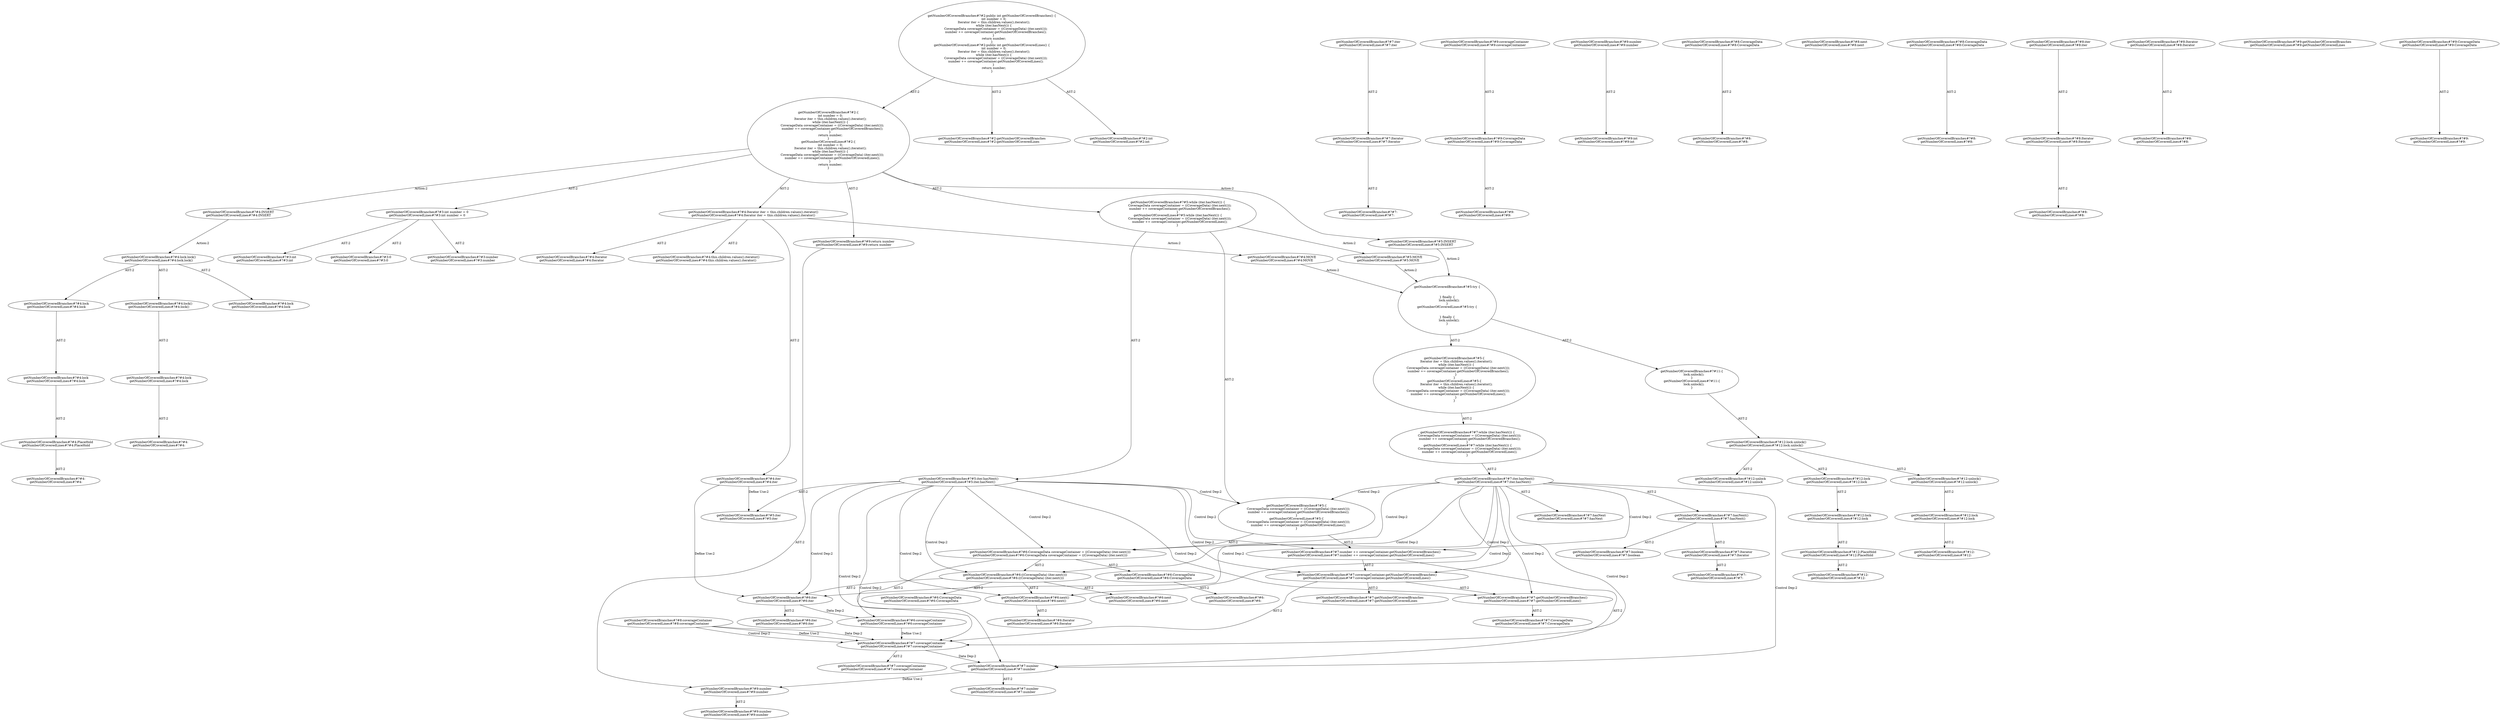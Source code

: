 digraph "Pattern" {
0 [label="getNumberOfCoveredBranches#?#4:INSERT
getNumberOfCoveredLines#?#4:INSERT" shape=ellipse]
1 [label="getNumberOfCoveredBranches#?#2:\{
    int number = 0;
    Iterator iter = this.children.values().iterator();
    while (iter.hasNext()) \{
        CoverageData coverageContainer = ((CoverageData) (iter.next()));
        number += coverageContainer.getNumberOfCoveredBranches();
    \} 
    return number;
\}
getNumberOfCoveredLines#?#2:\{
    int number = 0;
    Iterator iter = this.children.values().iterator();
    while (iter.hasNext()) \{
        CoverageData coverageContainer = ((CoverageData) (iter.next()));
        number += coverageContainer.getNumberOfCoveredLines();
    \} 
    return number;
\}" shape=ellipse]
2 [label="getNumberOfCoveredBranches#?#2:public int getNumberOfCoveredBranches() \{
    int number = 0;
    Iterator iter = this.children.values().iterator();
    while (iter.hasNext()) \{
        CoverageData coverageContainer = ((CoverageData) (iter.next()));
        number += coverageContainer.getNumberOfCoveredBranches();
    \} 
    return number;
\}
getNumberOfCoveredLines#?#2:public int getNumberOfCoveredLines() \{
    int number = 0;
    Iterator iter = this.children.values().iterator();
    while (iter.hasNext()) \{
        CoverageData coverageContainer = ((CoverageData) (iter.next()));
        number += coverageContainer.getNumberOfCoveredLines();
    \} 
    return number;
\}" shape=ellipse]
3 [label="getNumberOfCoveredBranches#?#2:getNumberOfCoveredBranches
getNumberOfCoveredLines#?#2:getNumberOfCoveredLines" shape=ellipse]
4 [label="getNumberOfCoveredBranches#?#2:int
getNumberOfCoveredLines#?#2:int" shape=ellipse]
5 [label="getNumberOfCoveredBranches#?#3:int number = 0
getNumberOfCoveredLines#?#3:int number = 0" shape=ellipse]
6 [label="getNumberOfCoveredBranches#?#3:number
getNumberOfCoveredLines#?#3:number" shape=ellipse]
7 [label="getNumberOfCoveredBranches#?#3:int
getNumberOfCoveredLines#?#3:int" shape=ellipse]
8 [label="getNumberOfCoveredBranches#?#3:0
getNumberOfCoveredLines#?#3:0" shape=ellipse]
9 [label="getNumberOfCoveredBranches#?#4:Iterator iter = this.children.values().iterator()
getNumberOfCoveredLines#?#4:Iterator iter = this.children.values().iterator()" shape=ellipse]
10 [label="getNumberOfCoveredBranches#?#4:iter
getNumberOfCoveredLines#?#4:iter" shape=ellipse]
11 [label="getNumberOfCoveredBranches#?#4:Iterator
getNumberOfCoveredLines#?#4:Iterator" shape=ellipse]
12 [label="getNumberOfCoveredBranches#?#4:this.children.values().iterator()
getNumberOfCoveredLines#?#4:this.children.values().iterator()" shape=ellipse]
13 [label="getNumberOfCoveredBranches#?#4:MOVE
getNumberOfCoveredLines#?#4:MOVE" shape=ellipse]
14 [label="getNumberOfCoveredBranches#?#5:try \{


\} finally \{
    lock.unlock();
\}
getNumberOfCoveredLines#?#5:try \{


\} finally \{
    lock.unlock();
\}" shape=ellipse]
15 [label="getNumberOfCoveredBranches#?#5:\{
    Iterator iter = this.children.values().iterator();
    while (iter.hasNext()) \{
        CoverageData coverageContainer = ((CoverageData) (iter.next()));
        number += coverageContainer.getNumberOfCoveredBranches();
    \} 
\}
getNumberOfCoveredLines#?#5:\{
    Iterator iter = this.children.values().iterator();
    while (iter.hasNext()) \{
        CoverageData coverageContainer = ((CoverageData) (iter.next()));
        number += coverageContainer.getNumberOfCoveredLines();
    \} 
\}" shape=ellipse]
16 [label="getNumberOfCoveredBranches#?#7:while (iter.hasNext()) \{
    CoverageData coverageContainer = ((CoverageData) (iter.next()));
    number += coverageContainer.getNumberOfCoveredBranches();
\} 
getNumberOfCoveredLines#?#7:while (iter.hasNext()) \{
    CoverageData coverageContainer = ((CoverageData) (iter.next()));
    number += coverageContainer.getNumberOfCoveredLines();
\} " shape=ellipse]
17 [label="getNumberOfCoveredBranches#?#7:iter.hasNext()
getNumberOfCoveredLines#?#7:iter.hasNext()" shape=ellipse]
18 [label="getNumberOfCoveredBranches#?#7:hasNext
getNumberOfCoveredLines#?#7:hasNext" shape=ellipse]
19 [label="getNumberOfCoveredBranches#?#5:iter
getNumberOfCoveredLines#?#5:iter" shape=ellipse]
20 [label="getNumberOfCoveredBranches#?#7:iter
getNumberOfCoveredLines#?#7:iter" shape=ellipse]
21 [label="getNumberOfCoveredBranches#?#7:Iterator
getNumberOfCoveredLines#?#7:Iterator" shape=ellipse]
22 [label="getNumberOfCoveredBranches#?#7:
getNumberOfCoveredLines#?#7:" shape=ellipse]
23 [label="getNumberOfCoveredBranches#?#7:hasNext()
getNumberOfCoveredLines#?#7:hasNext()" shape=ellipse]
24 [label="getNumberOfCoveredBranches#?#7:Iterator
getNumberOfCoveredLines#?#7:Iterator" shape=ellipse]
25 [label="getNumberOfCoveredBranches#?#7:
getNumberOfCoveredLines#?#7:" shape=ellipse]
26 [label="getNumberOfCoveredBranches#?#7:boolean
getNumberOfCoveredLines#?#7:boolean" shape=ellipse]
27 [label="getNumberOfCoveredBranches#?#5:\{
    CoverageData coverageContainer = ((CoverageData) (iter.next()));
    number += coverageContainer.getNumberOfCoveredBranches();
\}
getNumberOfCoveredLines#?#5:\{
    CoverageData coverageContainer = ((CoverageData) (iter.next()));
    number += coverageContainer.getNumberOfCoveredLines();
\}" shape=ellipse]
28 [label="getNumberOfCoveredBranches#?#6:CoverageData coverageContainer = ((CoverageData) (iter.next()))
getNumberOfCoveredLines#?#6:CoverageData coverageContainer = ((CoverageData) (iter.next()))" shape=ellipse]
29 [label="getNumberOfCoveredBranches#?#8:coverageContainer
getNumberOfCoveredLines#?#8:coverageContainer" shape=ellipse]
30 [label="getNumberOfCoveredBranches#?#7:coverageContainer
getNumberOfCoveredLines#?#7:coverageContainer" shape=ellipse]
31 [label="getNumberOfCoveredBranches#?#9:coverageContainer
getNumberOfCoveredLines#?#9:coverageContainer" shape=ellipse]
32 [label="getNumberOfCoveredBranches#?#9:CoverageData
getNumberOfCoveredLines#?#9:CoverageData" shape=ellipse]
33 [label="getNumberOfCoveredBranches#?#9:
getNumberOfCoveredLines#?#9:" shape=ellipse]
34 [label="getNumberOfCoveredBranches#?#7:number
getNumberOfCoveredLines#?#7:number" shape=ellipse]
35 [label="getNumberOfCoveredBranches#?#9:number
getNumberOfCoveredLines#?#9:number" shape=ellipse]
36 [label="getNumberOfCoveredBranches#?#9:int
getNumberOfCoveredLines#?#9:int" shape=ellipse]
37 [label="getNumberOfCoveredBranches#?#9:number
getNumberOfCoveredLines#?#9:number" shape=ellipse]
38 [label="getNumberOfCoveredBranches#?#9:number
getNumberOfCoveredLines#?#9:number" shape=ellipse]
39 [label="getNumberOfCoveredBranches#?#7:number
getNumberOfCoveredLines#?#7:number" shape=ellipse]
40 [label="getNumberOfCoveredBranches#?#7:coverageContainer
getNumberOfCoveredLines#?#7:coverageContainer" shape=ellipse]
41 [label="getNumberOfCoveredBranches#?#8:CoverageData
getNumberOfCoveredLines#?#8:CoverageData" shape=ellipse]
42 [label="getNumberOfCoveredBranches#?#8:
getNumberOfCoveredLines#?#8:" shape=ellipse]
43 [label="getNumberOfCoveredBranches#?#6:((CoverageData) (iter.next()))
getNumberOfCoveredLines#?#6:((CoverageData) (iter.next()))" shape=ellipse]
44 [label="getNumberOfCoveredBranches#?#8:next
getNumberOfCoveredLines#?#8:next" shape=ellipse]
45 [label="getNumberOfCoveredBranches#?#8:CoverageData
getNumberOfCoveredLines#?#8:CoverageData" shape=ellipse]
46 [label="getNumberOfCoveredBranches#?#8:
getNumberOfCoveredLines#?#8:" shape=ellipse]
47 [label="getNumberOfCoveredBranches#?#6:iter
getNumberOfCoveredLines#?#6:iter" shape=ellipse]
48 [label="getNumberOfCoveredBranches#?#8:iter
getNumberOfCoveredLines#?#8:iter" shape=ellipse]
49 [label="getNumberOfCoveredBranches#?#8:Iterator
getNumberOfCoveredLines#?#8:Iterator" shape=ellipse]
50 [label="getNumberOfCoveredBranches#?#8:
getNumberOfCoveredLines#?#8:" shape=ellipse]
51 [label="getNumberOfCoveredBranches#?#6:next()
getNumberOfCoveredLines#?#6:next()" shape=ellipse]
52 [label="getNumberOfCoveredBranches#?#8:Iterator
getNumberOfCoveredLines#?#8:Iterator" shape=ellipse]
53 [label="getNumberOfCoveredBranches#?#8:
getNumberOfCoveredLines#?#8:" shape=ellipse]
54 [label="getNumberOfCoveredBranches#?#7:number += coverageContainer.getNumberOfCoveredBranches()
getNumberOfCoveredLines#?#7:number += coverageContainer.getNumberOfCoveredLines()" shape=ellipse]
55 [label="getNumberOfCoveredBranches#?#7:coverageContainer.getNumberOfCoveredBranches()
getNumberOfCoveredLines#?#7:coverageContainer.getNumberOfCoveredLines()" shape=ellipse]
56 [label="getNumberOfCoveredBranches#?#9:getNumberOfCoveredBranches
getNumberOfCoveredLines#?#9:getNumberOfCoveredLines" shape=ellipse]
57 [label="getNumberOfCoveredBranches#?#7:getNumberOfCoveredBranches()
getNumberOfCoveredLines#?#7:getNumberOfCoveredLines()" shape=ellipse]
58 [label="getNumberOfCoveredBranches#?#9:CoverageData
getNumberOfCoveredLines#?#9:CoverageData" shape=ellipse]
59 [label="getNumberOfCoveredBranches#?#9:
getNumberOfCoveredLines#?#9:" shape=ellipse]
60 [label="getNumberOfCoveredBranches#?#6:coverageContainer
getNumberOfCoveredLines#?#6:coverageContainer" shape=ellipse]
61 [label="getNumberOfCoveredBranches#?#6:CoverageData
getNumberOfCoveredLines#?#6:CoverageData" shape=ellipse]
62 [label="getNumberOfCoveredBranches#?#6:
getNumberOfCoveredLines#?#6:" shape=ellipse]
63 [label="getNumberOfCoveredBranches#?#6:next
getNumberOfCoveredLines#?#6:next" shape=ellipse]
64 [label="getNumberOfCoveredBranches#?#6:CoverageData
getNumberOfCoveredLines#?#6:CoverageData" shape=ellipse]
65 [label="getNumberOfCoveredBranches#?#6:iter
getNumberOfCoveredLines#?#6:iter" shape=ellipse]
66 [label="getNumberOfCoveredBranches#?#6:Iterator
getNumberOfCoveredLines#?#6:Iterator" shape=ellipse]
67 [label="getNumberOfCoveredBranches#?#7:getNumberOfCoveredBranches
getNumberOfCoveredLines#?#7:getNumberOfCoveredLines" shape=ellipse]
68 [label="getNumberOfCoveredBranches#?#7:CoverageData
getNumberOfCoveredLines#?#7:CoverageData" shape=ellipse]
69 [label="getNumberOfCoveredBranches#?#11:\{
    lock.unlock();
\}
getNumberOfCoveredLines#?#11:\{
    lock.unlock();
\}" shape=ellipse]
70 [label="getNumberOfCoveredBranches#?#12:lock.unlock()
getNumberOfCoveredLines#?#12:lock.unlock()" shape=ellipse]
71 [label="getNumberOfCoveredBranches#?#12:unlock
getNumberOfCoveredLines#?#12:unlock" shape=ellipse]
72 [label="getNumberOfCoveredBranches#?#12:lock
getNumberOfCoveredLines#?#12:lock" shape=ellipse]
73 [label="getNumberOfCoveredBranches#?#12:lock
getNumberOfCoveredLines#?#12:lock" shape=ellipse]
74 [label="getNumberOfCoveredBranches#?#12:PlaceHold
getNumberOfCoveredLines#?#12:PlaceHold" shape=ellipse]
75 [label="getNumberOfCoveredBranches#?#12:
getNumberOfCoveredLines#?#12:" shape=ellipse]
76 [label="getNumberOfCoveredBranches#?#12:unlock()
getNumberOfCoveredLines#?#12:unlock()" shape=ellipse]
77 [label="getNumberOfCoveredBranches#?#12:lock
getNumberOfCoveredLines#?#12:lock" shape=ellipse]
78 [label="getNumberOfCoveredBranches#?#12:
getNumberOfCoveredLines#?#12:" shape=ellipse]
79 [label="getNumberOfCoveredBranches#?#5:while (iter.hasNext()) \{
    CoverageData coverageContainer = ((CoverageData) (iter.next()));
    number += coverageContainer.getNumberOfCoveredBranches();
\} 
getNumberOfCoveredLines#?#5:while (iter.hasNext()) \{
    CoverageData coverageContainer = ((CoverageData) (iter.next()));
    number += coverageContainer.getNumberOfCoveredLines();
\} " shape=ellipse]
80 [label="getNumberOfCoveredBranches#?#5:iter.hasNext()
getNumberOfCoveredLines#?#5:iter.hasNext()" shape=ellipse]
81 [label="getNumberOfCoveredBranches#?#5:MOVE
getNumberOfCoveredLines#?#5:MOVE" shape=ellipse]
82 [label="getNumberOfCoveredBranches#?#9:return number
getNumberOfCoveredLines#?#9:return number" shape=ellipse]
83 [label="getNumberOfCoveredBranches#?#5:INSERT
getNumberOfCoveredLines#?#5:INSERT" shape=ellipse]
84 [label="getNumberOfCoveredBranches#?#4:lock.lock()
getNumberOfCoveredLines#?#4:lock.lock()" shape=ellipse]
85 [label="getNumberOfCoveredBranches#?#4:lock
getNumberOfCoveredLines#?#4:lock" shape=ellipse]
86 [label="getNumberOfCoveredBranches#?#4:lock
getNumberOfCoveredLines#?#4:lock" shape=ellipse]
87 [label="getNumberOfCoveredBranches#?#4:lock
getNumberOfCoveredLines#?#4:lock" shape=ellipse]
88 [label="getNumberOfCoveredBranches#?#4:PlaceHold
getNumberOfCoveredLines#?#4:PlaceHold" shape=ellipse]
89 [label="getNumberOfCoveredBranches#?#4:
getNumberOfCoveredLines#?#4:" shape=ellipse]
90 [label="getNumberOfCoveredBranches#?#4:lock()
getNumberOfCoveredLines#?#4:lock()" shape=ellipse]
91 [label="getNumberOfCoveredBranches#?#4:lock
getNumberOfCoveredLines#?#4:lock" shape=ellipse]
92 [label="getNumberOfCoveredBranches#?#4:
getNumberOfCoveredLines#?#4:" shape=ellipse]
0 -> 84 [label="Action:2"];
1 -> 0 [label="Action:2"];
1 -> 5 [label="AST:2"];
1 -> 9 [label="AST:2"];
1 -> 79 [label="AST:2"];
1 -> 82 [label="AST:2"];
1 -> 83 [label="Action:2"];
2 -> 1 [label="AST:2"];
2 -> 3 [label="AST:2"];
2 -> 4 [label="AST:2"];
5 -> 6 [label="AST:2"];
5 -> 7 [label="AST:2"];
5 -> 8 [label="AST:2"];
9 -> 10 [label="AST:2"];
9 -> 11 [label="AST:2"];
9 -> 12 [label="AST:2"];
9 -> 13 [label="Action:2"];
10 -> 19 [label="Define Use:2"];
10 -> 47 [label="Define Use:2"];
13 -> 14 [label="Action:2"];
14 -> 15 [label="AST:2"];
14 -> 69 [label="AST:2"];
15 -> 16 [label="AST:2"];
16 -> 17 [label="AST:2"];
17 -> 18 [label="AST:2"];
17 -> 23 [label="AST:2"];
17 -> 27 [label="Control Dep:2"];
17 -> 28 [label="Control Dep:2"];
17 -> 43 [label="Control Dep:2"];
17 -> 51 [label="Control Dep:2"];
17 -> 47 [label="Control Dep:2"];
17 -> 54 [label="Control Dep:2"];
17 -> 34 [label="Control Dep:2"];
17 -> 55 [label="Control Dep:2"];
17 -> 57 [label="Control Dep:2"];
17 -> 30 [label="Control Dep:2"];
20 -> 21 [label="AST:2"];
21 -> 22 [label="AST:2"];
23 -> 24 [label="AST:2"];
23 -> 26 [label="AST:2"];
24 -> 25 [label="AST:2"];
27 -> 28 [label="AST:2"];
27 -> 54 [label="AST:2"];
28 -> 60 [label="AST:2"];
28 -> 61 [label="AST:2"];
28 -> 43 [label="AST:2"];
29 -> 30 [label="Define Use:2"];
29 -> 30 [label="Data Dep:2"];
29 -> 30 [label="Control Dep:2"];
30 -> 40 [label="AST:2"];
30 -> 34 [label="Data Dep:2"];
31 -> 32 [label="AST:2"];
32 -> 33 [label="AST:2"];
34 -> 39 [label="AST:2"];
34 -> 37 [label="Define Use:2"];
35 -> 36 [label="AST:2"];
37 -> 38 [label="AST:2"];
41 -> 42 [label="AST:2"];
43 -> 63 [label="AST:2"];
43 -> 64 [label="AST:2"];
43 -> 47 [label="AST:2"];
43 -> 51 [label="AST:2"];
45 -> 46 [label="AST:2"];
47 -> 65 [label="AST:2"];
47 -> 60 [label="Data Dep:2"];
48 -> 49 [label="AST:2"];
49 -> 50 [label="AST:2"];
51 -> 66 [label="AST:2"];
52 -> 53 [label="AST:2"];
54 -> 34 [label="AST:2"];
54 -> 55 [label="AST:2"];
55 -> 30 [label="AST:2"];
55 -> 67 [label="AST:2"];
55 -> 57 [label="AST:2"];
57 -> 68 [label="AST:2"];
58 -> 59 [label="AST:2"];
60 -> 30 [label="Define Use:2"];
61 -> 62 [label="AST:2"];
69 -> 70 [label="AST:2"];
70 -> 71 [label="AST:2"];
70 -> 72 [label="AST:2"];
70 -> 76 [label="AST:2"];
72 -> 73 [label="AST:2"];
73 -> 74 [label="AST:2"];
74 -> 75 [label="AST:2"];
76 -> 77 [label="AST:2"];
77 -> 78 [label="AST:2"];
79 -> 27 [label="AST:2"];
79 -> 80 [label="AST:2"];
79 -> 81 [label="Action:2"];
80 -> 19 [label="AST:2"];
80 -> 27 [label="Control Dep:2"];
80 -> 28 [label="Control Dep:2"];
80 -> 30 [label="Control Dep:2"];
80 -> 34 [label="Control Dep:2"];
80 -> 43 [label="Control Dep:2"];
80 -> 47 [label="Control Dep:2"];
80 -> 51 [label="Control Dep:2"];
80 -> 54 [label="Control Dep:2"];
80 -> 55 [label="Control Dep:2"];
80 -> 57 [label="Control Dep:2"];
81 -> 14 [label="Action:2"];
82 -> 37 [label="AST:2"];
83 -> 14 [label="Action:2"];
84 -> 85 [label="AST:2"];
84 -> 86 [label="AST:2"];
84 -> 90 [label="AST:2"];
86 -> 87 [label="AST:2"];
87 -> 88 [label="AST:2"];
88 -> 89 [label="AST:2"];
90 -> 91 [label="AST:2"];
91 -> 92 [label="AST:2"];
}